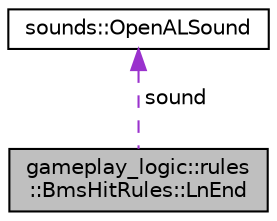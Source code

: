digraph "gameplay_logic::rules::BmsHitRules::LnEnd"
{
 // LATEX_PDF_SIZE
  edge [fontname="Helvetica",fontsize="10",labelfontname="Helvetica",labelfontsize="10"];
  node [fontname="Helvetica",fontsize="10",shape=record];
  Node1 [label="gameplay_logic::rules\l::BmsHitRules::LnEnd",height=0.2,width=0.4,color="black", fillcolor="grey75", style="filled", fontcolor="black",tooltip=" "];
  Node2 -> Node1 [dir="back",color="darkorchid3",fontsize="10",style="dashed",label=" sound" ,fontname="Helvetica"];
  Node2 [label="sounds::OpenALSound",height=0.2,width=0.4,color="black", fillcolor="white", style="filled",URL="$classsounds_1_1OpenALSound.html",tooltip="A sound that can be played. Wraps an OpenAL source."];
}
